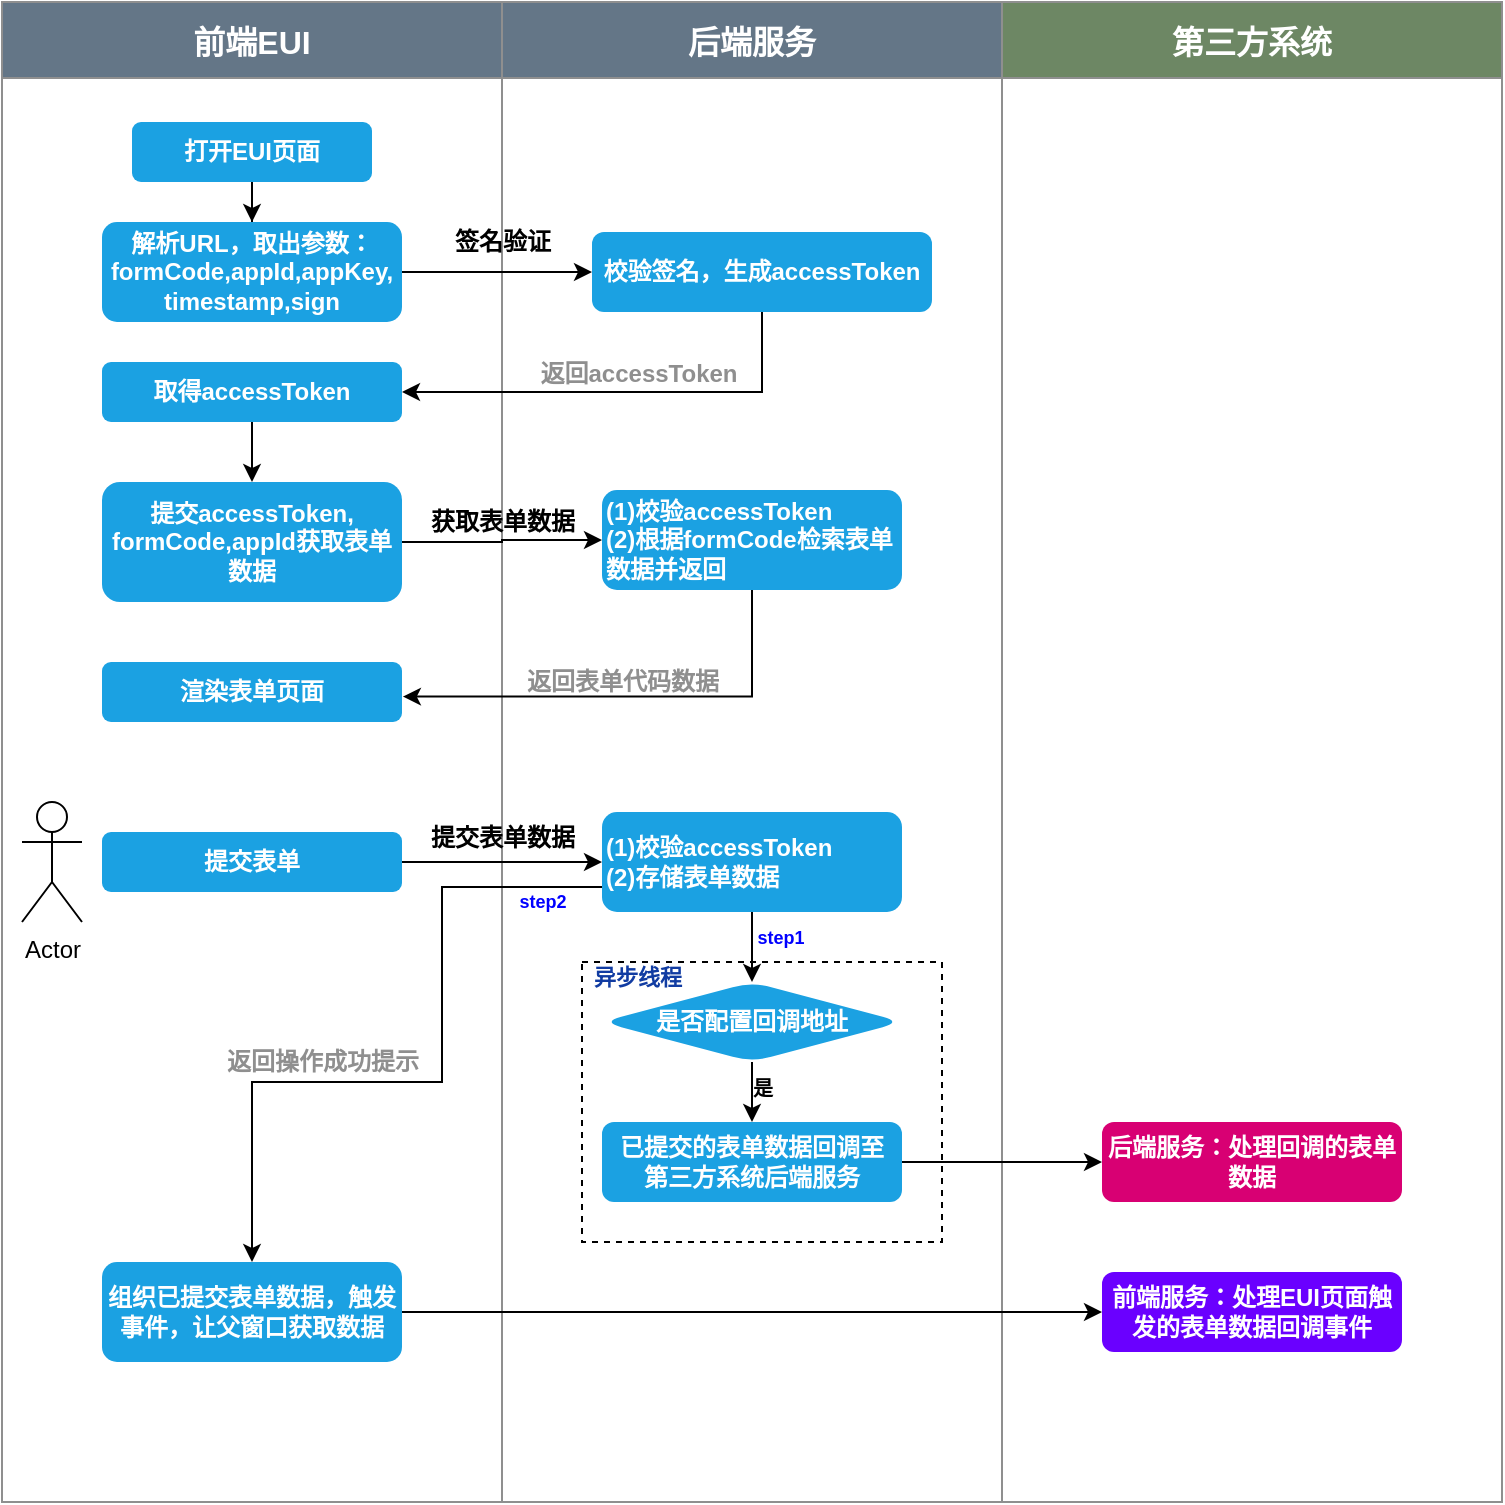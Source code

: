 <mxfile version="23.0.2" type="device">
  <diagram id="C5RBs43oDa-KdzZeNtuy" name="Page-1">
    <mxGraphModel dx="976" dy="648" grid="1" gridSize="10" guides="1" tooltips="1" connect="1" arrows="1" fold="1" page="0" pageScale="1" pageWidth="827" pageHeight="1169" background="none" math="0" shadow="0">
      <root>
        <mxCell id="WIyWlLk6GJQsqaUBKTNV-0" />
        <mxCell id="WIyWlLk6GJQsqaUBKTNV-1" parent="WIyWlLk6GJQsqaUBKTNV-0" />
        <mxCell id="E39q2StaokrEGRj6IQ1M-42" value="" style="group" vertex="1" connectable="0" parent="WIyWlLk6GJQsqaUBKTNV-1">
          <mxGeometry x="60" y="90" width="750" height="750" as="geometry" />
        </mxCell>
        <mxCell id="E39q2StaokrEGRj6IQ1M-0" value="前端EUI" style="swimlane;startSize=38;rounded=0;shadow=0;glass=0;swimlaneFillColor=none;fillColor=#647687;strokeColor=#8F8F8F;fontColor=#ffffff;fontSize=16;labelBorderColor=none;" vertex="1" parent="E39q2StaokrEGRj6IQ1M-42">
          <mxGeometry width="250" height="750" as="geometry" />
        </mxCell>
        <mxCell id="E39q2StaokrEGRj6IQ1M-5" value="" style="edgeStyle=orthogonalEdgeStyle;rounded=0;orthogonalLoop=1;jettySize=auto;html=1;fontStyle=1;" edge="1" parent="E39q2StaokrEGRj6IQ1M-0" source="E39q2StaokrEGRj6IQ1M-3" target="E39q2StaokrEGRj6IQ1M-4">
          <mxGeometry relative="1" as="geometry" />
        </mxCell>
        <mxCell id="E39q2StaokrEGRj6IQ1M-3" value="打开EUI页面" style="rounded=1;whiteSpace=wrap;html=1;fontSize=12;fillColor=#1ba1e2;fontColor=#ffffff;strokeColor=none;fontStyle=1;" vertex="1" parent="E39q2StaokrEGRj6IQ1M-0">
          <mxGeometry x="65" y="60" width="120" height="30" as="geometry" />
        </mxCell>
        <mxCell id="E39q2StaokrEGRj6IQ1M-4" value="解析URL，取出参数：formCode,appId,appKey,&lt;br&gt;timestamp,sign" style="rounded=1;whiteSpace=wrap;html=1;fillColor=#1ba1e2;fontColor=#ffffff;strokeColor=none;fontStyle=1;" vertex="1" parent="E39q2StaokrEGRj6IQ1M-0">
          <mxGeometry x="50" y="110" width="150" height="50" as="geometry" />
        </mxCell>
        <mxCell id="E39q2StaokrEGRj6IQ1M-12" value="" style="edgeStyle=orthogonalEdgeStyle;rounded=0;orthogonalLoop=1;jettySize=auto;html=1;" edge="1" parent="E39q2StaokrEGRj6IQ1M-0" source="E39q2StaokrEGRj6IQ1M-9" target="E39q2StaokrEGRj6IQ1M-11">
          <mxGeometry relative="1" as="geometry" />
        </mxCell>
        <mxCell id="E39q2StaokrEGRj6IQ1M-9" value="取得accessToken" style="rounded=1;whiteSpace=wrap;html=1;fillColor=#1ba1e2;fontColor=#ffffff;strokeColor=none;fontStyle=1;" vertex="1" parent="E39q2StaokrEGRj6IQ1M-0">
          <mxGeometry x="50" y="180" width="150" height="30" as="geometry" />
        </mxCell>
        <mxCell id="E39q2StaokrEGRj6IQ1M-11" value="提交accessToken,&lt;br&gt;formCode,appId获取表单数据" style="rounded=1;whiteSpace=wrap;html=1;fillColor=#1ba1e2;fontColor=#ffffff;strokeColor=none;fontStyle=1;" vertex="1" parent="E39q2StaokrEGRj6IQ1M-0">
          <mxGeometry x="50" y="240" width="150" height="60" as="geometry" />
        </mxCell>
        <mxCell id="E39q2StaokrEGRj6IQ1M-15" value="渲染表单页面" style="rounded=1;whiteSpace=wrap;html=1;fillColor=#1ba1e2;fontColor=#ffffff;strokeColor=none;fontStyle=1;" vertex="1" parent="E39q2StaokrEGRj6IQ1M-0">
          <mxGeometry x="50" y="330" width="150" height="30" as="geometry" />
        </mxCell>
        <mxCell id="E39q2StaokrEGRj6IQ1M-17" value="Actor" style="shape=umlActor;verticalLabelPosition=bottom;verticalAlign=top;html=1;outlineConnect=0;" vertex="1" parent="E39q2StaokrEGRj6IQ1M-0">
          <mxGeometry x="10" y="400" width="30" height="60" as="geometry" />
        </mxCell>
        <mxCell id="E39q2StaokrEGRj6IQ1M-18" value="提交表单" style="rounded=1;whiteSpace=wrap;html=1;fillColor=#1ba1e2;fontColor=#ffffff;strokeColor=none;fontStyle=1;" vertex="1" parent="E39q2StaokrEGRj6IQ1M-0">
          <mxGeometry x="50" y="415" width="150" height="30" as="geometry" />
        </mxCell>
        <mxCell id="E39q2StaokrEGRj6IQ1M-33" value="组织已提交表单数据，触发事件，让父窗口获取数据" style="rounded=1;whiteSpace=wrap;html=1;fillColor=#1ba1e2;fontColor=#ffffff;strokeColor=none;fontStyle=1;" vertex="1" parent="E39q2StaokrEGRj6IQ1M-0">
          <mxGeometry x="50" y="630" width="150" height="50" as="geometry" />
        </mxCell>
        <mxCell id="E39q2StaokrEGRj6IQ1M-44" value="返回操作成功提示" style="text;strokeColor=none;fillColor=none;html=1;fontSize=12;fontStyle=1;verticalAlign=middle;align=center;labelBackgroundColor=none;fontColor=#8F8F8F;" vertex="1" parent="E39q2StaokrEGRj6IQ1M-0">
          <mxGeometry x="130" y="520" width="60" height="20" as="geometry" />
        </mxCell>
        <mxCell id="E39q2StaokrEGRj6IQ1M-1" value="后端服务" style="swimlane;startSize=38;fillColor=#647687;fontColor=#ffffff;strokeColor=#8F8F8F;fontSize=16;" vertex="1" parent="E39q2StaokrEGRj6IQ1M-42">
          <mxGeometry x="250" width="250" height="750" as="geometry" />
        </mxCell>
        <mxCell id="E39q2StaokrEGRj6IQ1M-6" value="校验签名，生成accessToken" style="rounded=1;whiteSpace=wrap;html=1;fillColor=#1ba1e2;fontColor=#ffffff;strokeColor=none;fontStyle=1;" vertex="1" parent="E39q2StaokrEGRj6IQ1M-1">
          <mxGeometry x="45" y="115" width="170" height="40" as="geometry" />
        </mxCell>
        <mxCell id="E39q2StaokrEGRj6IQ1M-8" value="签名验证" style="text;strokeColor=none;fillColor=none;html=1;fontSize=12;fontStyle=1;verticalAlign=middle;align=center;" vertex="1" parent="E39q2StaokrEGRj6IQ1M-1">
          <mxGeometry x="-30" y="110" width="60" height="20" as="geometry" />
        </mxCell>
        <mxCell id="E39q2StaokrEGRj6IQ1M-13" value="(1)校验accessToken&lt;br&gt;(2)根据formCode检索表单数据并返回" style="rounded=1;whiteSpace=wrap;html=1;fillColor=#1ba1e2;fontColor=#ffffff;strokeColor=none;fontStyle=1;align=left;" vertex="1" parent="E39q2StaokrEGRj6IQ1M-1">
          <mxGeometry x="50" y="244" width="150" height="50" as="geometry" />
        </mxCell>
        <mxCell id="E39q2StaokrEGRj6IQ1M-26" value="" style="edgeStyle=orthogonalEdgeStyle;rounded=0;orthogonalLoop=1;jettySize=auto;html=1;" edge="1" parent="E39q2StaokrEGRj6IQ1M-1" source="E39q2StaokrEGRj6IQ1M-19" target="E39q2StaokrEGRj6IQ1M-25">
          <mxGeometry relative="1" as="geometry" />
        </mxCell>
        <mxCell id="E39q2StaokrEGRj6IQ1M-19" value="(1)校验accessToken&lt;br&gt;(2)存储表单数据" style="rounded=1;whiteSpace=wrap;html=1;fillColor=#1ba1e2;fontColor=#ffffff;strokeColor=none;fontStyle=1;align=left;" vertex="1" parent="E39q2StaokrEGRj6IQ1M-1">
          <mxGeometry x="50" y="405" width="150" height="50" as="geometry" />
        </mxCell>
        <mxCell id="E39q2StaokrEGRj6IQ1M-21" value="获取表单数据" style="text;strokeColor=none;fillColor=none;html=1;fontSize=12;fontStyle=1;verticalAlign=middle;align=center;" vertex="1" parent="E39q2StaokrEGRj6IQ1M-1">
          <mxGeometry x="-30" y="250" width="60" height="20" as="geometry" />
        </mxCell>
        <mxCell id="E39q2StaokrEGRj6IQ1M-22" value="提交表单数据" style="text;strokeColor=none;fillColor=none;html=1;fontSize=12;fontStyle=1;verticalAlign=middle;align=center;" vertex="1" parent="E39q2StaokrEGRj6IQ1M-1">
          <mxGeometry x="-30" y="406" width="60" height="24" as="geometry" />
        </mxCell>
        <mxCell id="E39q2StaokrEGRj6IQ1M-28" value="" style="edgeStyle=orthogonalEdgeStyle;rounded=0;orthogonalLoop=1;jettySize=auto;html=1;" edge="1" parent="E39q2StaokrEGRj6IQ1M-1" source="E39q2StaokrEGRj6IQ1M-25" target="E39q2StaokrEGRj6IQ1M-27">
          <mxGeometry relative="1" as="geometry" />
        </mxCell>
        <mxCell id="E39q2StaokrEGRj6IQ1M-25" value="是否配置回调地址" style="rhombus;whiteSpace=wrap;html=1;align=center;fillColor=#1ba1e2;strokeColor=none;fontColor=#ffffff;rounded=1;fontStyle=1;" vertex="1" parent="E39q2StaokrEGRj6IQ1M-1">
          <mxGeometry x="50" y="490" width="150" height="40" as="geometry" />
        </mxCell>
        <mxCell id="E39q2StaokrEGRj6IQ1M-27" value="已提交的表单数据回调至&lt;br&gt;第三方系统后端服务" style="whiteSpace=wrap;html=1;fillColor=#1ba1e2;strokeColor=none;fontColor=#ffffff;rounded=1;fontStyle=1;" vertex="1" parent="E39q2StaokrEGRj6IQ1M-1">
          <mxGeometry x="50" y="560" width="150" height="40" as="geometry" />
        </mxCell>
        <mxCell id="E39q2StaokrEGRj6IQ1M-30" value="是" style="text;strokeColor=none;fillColor=none;html=1;fontSize=10;fontStyle=1;verticalAlign=middle;align=center;" vertex="1" parent="E39q2StaokrEGRj6IQ1M-1">
          <mxGeometry x="120" y="536" width="20" height="14" as="geometry" />
        </mxCell>
        <mxCell id="E39q2StaokrEGRj6IQ1M-36" value="" style="rounded=0;whiteSpace=wrap;html=1;dashed=1;fillColor=none;" vertex="1" parent="E39q2StaokrEGRj6IQ1M-1">
          <mxGeometry x="40" y="480" width="180" height="140" as="geometry" />
        </mxCell>
        <mxCell id="E39q2StaokrEGRj6IQ1M-37" value="异步线程" style="text;strokeColor=none;fillColor=none;fontSize=11;fontStyle=1;verticalAlign=middle;align=center;fontColor=#113ca2;" vertex="1" parent="E39q2StaokrEGRj6IQ1M-1">
          <mxGeometry x="38" y="482" width="60" height="10" as="geometry" />
        </mxCell>
        <mxCell id="E39q2StaokrEGRj6IQ1M-40" value="step2" style="text;strokeColor=none;fillColor=none;fontSize=9;fontStyle=1;verticalAlign=middle;align=center;html=1;fontColor=#0000FF;" vertex="1" parent="E39q2StaokrEGRj6IQ1M-1">
          <mxGeometry y="445" width="40" height="10" as="geometry" />
        </mxCell>
        <mxCell id="E39q2StaokrEGRj6IQ1M-39" value="step1" style="text;strokeColor=none;fillColor=none;fontSize=9;fontStyle=1;verticalAlign=middle;align=center;html=1;fontColor=#0000FF;" vertex="1" parent="E39q2StaokrEGRj6IQ1M-1">
          <mxGeometry x="120" y="461" width="38" height="14" as="geometry" />
        </mxCell>
        <mxCell id="E39q2StaokrEGRj6IQ1M-41" value="返回accessToken" style="text;strokeColor=none;fillColor=none;html=1;fontSize=12;fontStyle=1;verticalAlign=middle;align=center;labelBackgroundColor=none;fontColor=#8F8F8F;" vertex="1" parent="E39q2StaokrEGRj6IQ1M-1">
          <mxGeometry x="38" y="176" width="60" height="20" as="geometry" />
        </mxCell>
        <mxCell id="E39q2StaokrEGRj6IQ1M-43" value="返回表单代码数据" style="text;strokeColor=none;fillColor=none;html=1;fontSize=12;fontStyle=1;verticalAlign=middle;align=center;labelBackgroundColor=none;fontColor=#8F8F8F;" vertex="1" parent="E39q2StaokrEGRj6IQ1M-1">
          <mxGeometry x="30" y="330" width="60" height="20" as="geometry" />
        </mxCell>
        <mxCell id="E39q2StaokrEGRj6IQ1M-2" value="第三方系统" style="swimlane;startSize=38;arcSize=15;fillColor=#6d8764;strokeColor=#8F8F8F;fontSize=16;fontColor=#ffffff;" vertex="1" parent="E39q2StaokrEGRj6IQ1M-42">
          <mxGeometry x="500" width="250" height="750" as="geometry" />
        </mxCell>
        <mxCell id="E39q2StaokrEGRj6IQ1M-31" value="后端服务：处理回调的表单数据" style="whiteSpace=wrap;html=1;fillColor=#d80073;strokeColor=none;fontColor=#ffffff;rounded=1;fontStyle=1;" vertex="1" parent="E39q2StaokrEGRj6IQ1M-2">
          <mxGeometry x="50" y="560" width="150" height="40" as="geometry" />
        </mxCell>
        <mxCell id="E39q2StaokrEGRj6IQ1M-45" value="前端服务：处理EUI页面触发的表单数据回调事件" style="whiteSpace=wrap;html=1;fillColor=#6a00ff;strokeColor=none;fontColor=#ffffff;rounded=1;fontStyle=1;" vertex="1" parent="E39q2StaokrEGRj6IQ1M-2">
          <mxGeometry x="50" y="635" width="150" height="40" as="geometry" />
        </mxCell>
        <mxCell id="E39q2StaokrEGRj6IQ1M-7" value="" style="edgeStyle=orthogonalEdgeStyle;rounded=0;orthogonalLoop=1;jettySize=auto;html=1;" edge="1" parent="E39q2StaokrEGRj6IQ1M-42" source="E39q2StaokrEGRj6IQ1M-4" target="E39q2StaokrEGRj6IQ1M-6">
          <mxGeometry relative="1" as="geometry" />
        </mxCell>
        <mxCell id="E39q2StaokrEGRj6IQ1M-10" style="edgeStyle=orthogonalEdgeStyle;rounded=0;orthogonalLoop=1;jettySize=auto;html=1;entryX=1;entryY=0.5;entryDx=0;entryDy=0;exitX=0.5;exitY=1;exitDx=0;exitDy=0;" edge="1" parent="E39q2StaokrEGRj6IQ1M-42" source="E39q2StaokrEGRj6IQ1M-6" target="E39q2StaokrEGRj6IQ1M-9">
          <mxGeometry relative="1" as="geometry" />
        </mxCell>
        <mxCell id="E39q2StaokrEGRj6IQ1M-14" value="" style="edgeStyle=orthogonalEdgeStyle;rounded=0;orthogonalLoop=1;jettySize=auto;html=1;" edge="1" parent="E39q2StaokrEGRj6IQ1M-42" source="E39q2StaokrEGRj6IQ1M-11" target="E39q2StaokrEGRj6IQ1M-13">
          <mxGeometry relative="1" as="geometry" />
        </mxCell>
        <mxCell id="E39q2StaokrEGRj6IQ1M-16" style="edgeStyle=orthogonalEdgeStyle;rounded=0;orthogonalLoop=1;jettySize=auto;html=1;entryX=1.003;entryY=0.577;entryDx=0;entryDy=0;entryPerimeter=0;exitX=0.5;exitY=1;exitDx=0;exitDy=0;" edge="1" parent="E39q2StaokrEGRj6IQ1M-42" source="E39q2StaokrEGRj6IQ1M-13" target="E39q2StaokrEGRj6IQ1M-15">
          <mxGeometry relative="1" as="geometry" />
        </mxCell>
        <mxCell id="E39q2StaokrEGRj6IQ1M-20" value="" style="edgeStyle=orthogonalEdgeStyle;rounded=0;orthogonalLoop=1;jettySize=auto;html=1;" edge="1" parent="E39q2StaokrEGRj6IQ1M-42" source="E39q2StaokrEGRj6IQ1M-18" target="E39q2StaokrEGRj6IQ1M-19">
          <mxGeometry relative="1" as="geometry" />
        </mxCell>
        <mxCell id="E39q2StaokrEGRj6IQ1M-38" value="" style="endArrow=classic;html=1;rounded=0;entryX=0.5;entryY=0;entryDx=0;entryDy=0;exitX=0;exitY=0.75;exitDx=0;exitDy=0;edgeStyle=orthogonalEdgeStyle;" edge="1" parent="E39q2StaokrEGRj6IQ1M-42" source="E39q2StaokrEGRj6IQ1M-19" target="E39q2StaokrEGRj6IQ1M-33">
          <mxGeometry width="50" height="50" relative="1" as="geometry">
            <mxPoint x="370" y="800" as="sourcePoint" />
            <mxPoint x="420" y="750" as="targetPoint" />
            <Array as="points">
              <mxPoint x="220" y="443" />
              <mxPoint x="220" y="540" />
              <mxPoint x="125" y="540" />
            </Array>
          </mxGeometry>
        </mxCell>
        <mxCell id="E39q2StaokrEGRj6IQ1M-32" value="" style="edgeStyle=orthogonalEdgeStyle;rounded=0;orthogonalLoop=1;jettySize=auto;html=1;" edge="1" parent="E39q2StaokrEGRj6IQ1M-42" source="E39q2StaokrEGRj6IQ1M-27" target="E39q2StaokrEGRj6IQ1M-31">
          <mxGeometry relative="1" as="geometry" />
        </mxCell>
        <mxCell id="E39q2StaokrEGRj6IQ1M-46" value="" style="edgeStyle=orthogonalEdgeStyle;rounded=0;orthogonalLoop=1;jettySize=auto;html=1;entryX=0;entryY=0.5;entryDx=0;entryDy=0;" edge="1" parent="E39q2StaokrEGRj6IQ1M-42" source="E39q2StaokrEGRj6IQ1M-33" target="E39q2StaokrEGRj6IQ1M-45">
          <mxGeometry relative="1" as="geometry" />
        </mxCell>
      </root>
    </mxGraphModel>
  </diagram>
</mxfile>
